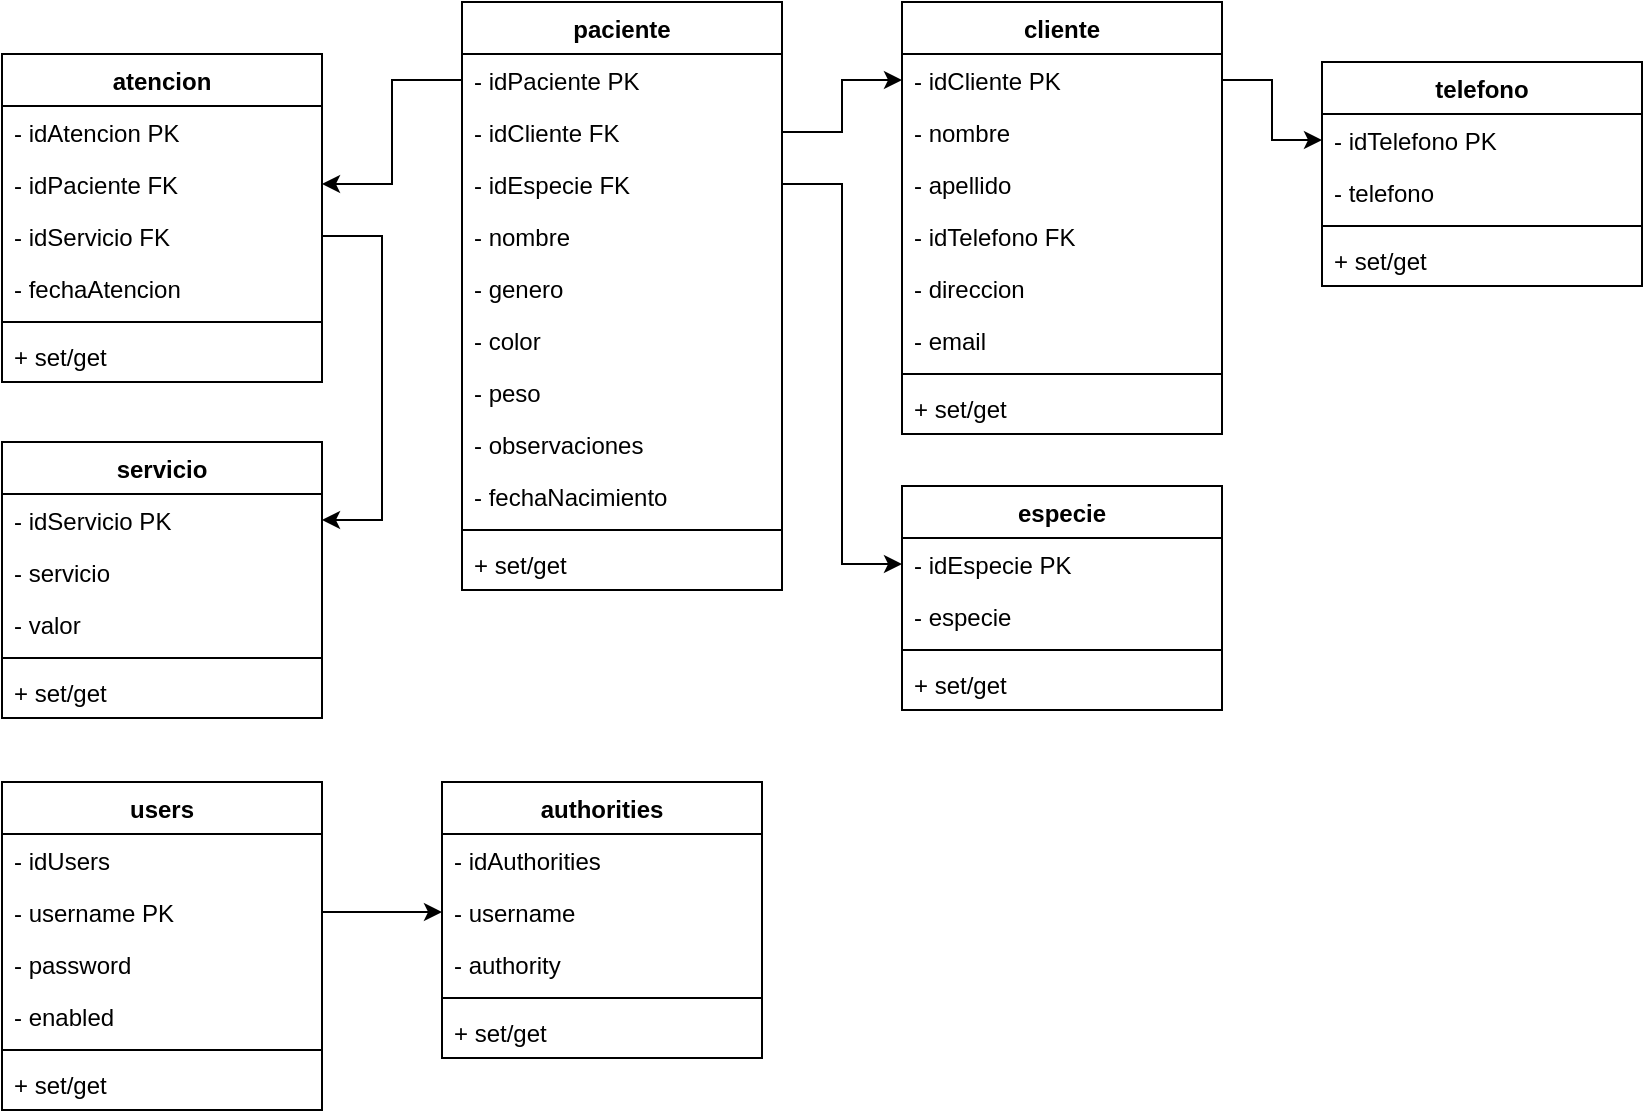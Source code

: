 <mxfile version="21.2.1" type="device">
  <diagram name="Page-1" id="RiIaG8HsTBRRAIt936WJ">
    <mxGraphModel dx="905" dy="828" grid="1" gridSize="10" guides="1" tooltips="1" connect="1" arrows="1" fold="1" page="1" pageScale="1" pageWidth="850" pageHeight="1100" math="0" shadow="0">
      <root>
        <mxCell id="0" />
        <mxCell id="1" parent="0" />
        <mxCell id="rQKGcv5ai2ImxrIud1kd-1" value="paciente" style="swimlane;fontStyle=1;align=center;verticalAlign=top;childLayout=stackLayout;horizontal=1;startSize=26;horizontalStack=0;resizeParent=1;resizeParentMax=0;resizeLast=0;collapsible=1;marginBottom=0;" parent="1" vertex="1">
          <mxGeometry x="240" y="150" width="160" height="294" as="geometry" />
        </mxCell>
        <mxCell id="rQKGcv5ai2ImxrIud1kd-2" value="- idPaciente PK" style="text;strokeColor=none;fillColor=none;align=left;verticalAlign=top;spacingLeft=4;spacingRight=4;overflow=hidden;rotatable=0;points=[[0,0.5],[1,0.5]];portConstraint=eastwest;" parent="rQKGcv5ai2ImxrIud1kd-1" vertex="1">
          <mxGeometry y="26" width="160" height="26" as="geometry" />
        </mxCell>
        <mxCell id="rQKGcv5ai2ImxrIud1kd-18" value="- idCliente FK" style="text;strokeColor=none;fillColor=none;align=left;verticalAlign=top;spacingLeft=4;spacingRight=4;overflow=hidden;rotatable=0;points=[[0,0.5],[1,0.5]];portConstraint=eastwest;" parent="rQKGcv5ai2ImxrIud1kd-1" vertex="1">
          <mxGeometry y="52" width="160" height="26" as="geometry" />
        </mxCell>
        <mxCell id="rQKGcv5ai2ImxrIud1kd-53" value="- idEspecie FK" style="text;strokeColor=none;fillColor=none;align=left;verticalAlign=top;spacingLeft=4;spacingRight=4;overflow=hidden;rotatable=0;points=[[0,0.5],[1,0.5]];portConstraint=eastwest;" parent="rQKGcv5ai2ImxrIud1kd-1" vertex="1">
          <mxGeometry y="78" width="160" height="26" as="geometry" />
        </mxCell>
        <mxCell id="rQKGcv5ai2ImxrIud1kd-5" value="- nombre" style="text;strokeColor=none;fillColor=none;align=left;verticalAlign=top;spacingLeft=4;spacingRight=4;overflow=hidden;rotatable=0;points=[[0,0.5],[1,0.5]];portConstraint=eastwest;" parent="rQKGcv5ai2ImxrIud1kd-1" vertex="1">
          <mxGeometry y="104" width="160" height="26" as="geometry" />
        </mxCell>
        <mxCell id="rQKGcv5ai2ImxrIud1kd-11" value="- genero" style="text;strokeColor=none;fillColor=none;align=left;verticalAlign=top;spacingLeft=4;spacingRight=4;overflow=hidden;rotatable=0;points=[[0,0.5],[1,0.5]];portConstraint=eastwest;" parent="rQKGcv5ai2ImxrIud1kd-1" vertex="1">
          <mxGeometry y="130" width="160" height="26" as="geometry" />
        </mxCell>
        <mxCell id="rQKGcv5ai2ImxrIud1kd-62" value="- color" style="text;strokeColor=none;fillColor=none;align=left;verticalAlign=top;spacingLeft=4;spacingRight=4;overflow=hidden;rotatable=0;points=[[0,0.5],[1,0.5]];portConstraint=eastwest;" parent="rQKGcv5ai2ImxrIud1kd-1" vertex="1">
          <mxGeometry y="156" width="160" height="26" as="geometry" />
        </mxCell>
        <mxCell id="rQKGcv5ai2ImxrIud1kd-68" value="- peso" style="text;strokeColor=none;fillColor=none;align=left;verticalAlign=top;spacingLeft=4;spacingRight=4;overflow=hidden;rotatable=0;points=[[0,0.5],[1,0.5]];portConstraint=eastwest;" parent="rQKGcv5ai2ImxrIud1kd-1" vertex="1">
          <mxGeometry y="182" width="160" height="26" as="geometry" />
        </mxCell>
        <mxCell id="rQKGcv5ai2ImxrIud1kd-69" value="- observaciones" style="text;strokeColor=none;fillColor=none;align=left;verticalAlign=top;spacingLeft=4;spacingRight=4;overflow=hidden;rotatable=0;points=[[0,0.5],[1,0.5]];portConstraint=eastwest;" parent="rQKGcv5ai2ImxrIud1kd-1" vertex="1">
          <mxGeometry y="208" width="160" height="26" as="geometry" />
        </mxCell>
        <mxCell id="rQKGcv5ai2ImxrIud1kd-64" value="- fechaNacimiento" style="text;strokeColor=none;fillColor=none;align=left;verticalAlign=top;spacingLeft=4;spacingRight=4;overflow=hidden;rotatable=0;points=[[0,0.5],[1,0.5]];portConstraint=eastwest;" parent="rQKGcv5ai2ImxrIud1kd-1" vertex="1">
          <mxGeometry y="234" width="160" height="26" as="geometry" />
        </mxCell>
        <mxCell id="rQKGcv5ai2ImxrIud1kd-3" value="" style="line;strokeWidth=1;fillColor=none;align=left;verticalAlign=middle;spacingTop=-1;spacingLeft=3;spacingRight=3;rotatable=0;labelPosition=right;points=[];portConstraint=eastwest;strokeColor=inherit;" parent="rQKGcv5ai2ImxrIud1kd-1" vertex="1">
          <mxGeometry y="260" width="160" height="8" as="geometry" />
        </mxCell>
        <mxCell id="rQKGcv5ai2ImxrIud1kd-4" value="+ set/get" style="text;strokeColor=none;fillColor=none;align=left;verticalAlign=top;spacingLeft=4;spacingRight=4;overflow=hidden;rotatable=0;points=[[0,0.5],[1,0.5]];portConstraint=eastwest;" parent="rQKGcv5ai2ImxrIud1kd-1" vertex="1">
          <mxGeometry y="268" width="160" height="26" as="geometry" />
        </mxCell>
        <mxCell id="rQKGcv5ai2ImxrIud1kd-21" value="telefono" style="swimlane;fontStyle=1;align=center;verticalAlign=top;childLayout=stackLayout;horizontal=1;startSize=26;horizontalStack=0;resizeParent=1;resizeParentMax=0;resizeLast=0;collapsible=1;marginBottom=0;" parent="1" vertex="1">
          <mxGeometry x="670" y="180" width="160" height="112" as="geometry" />
        </mxCell>
        <mxCell id="rQKGcv5ai2ImxrIud1kd-23" value="- idTelefono PK" style="text;strokeColor=none;fillColor=none;align=left;verticalAlign=top;spacingLeft=4;spacingRight=4;overflow=hidden;rotatable=0;points=[[0,0.5],[1,0.5]];portConstraint=eastwest;" parent="rQKGcv5ai2ImxrIud1kd-21" vertex="1">
          <mxGeometry y="26" width="160" height="26" as="geometry" />
        </mxCell>
        <mxCell id="rQKGcv5ai2ImxrIud1kd-24" value="- telefono" style="text;strokeColor=none;fillColor=none;align=left;verticalAlign=top;spacingLeft=4;spacingRight=4;overflow=hidden;rotatable=0;points=[[0,0.5],[1,0.5]];portConstraint=eastwest;" parent="rQKGcv5ai2ImxrIud1kd-21" vertex="1">
          <mxGeometry y="52" width="160" height="26" as="geometry" />
        </mxCell>
        <mxCell id="rQKGcv5ai2ImxrIud1kd-26" value="" style="line;strokeWidth=1;fillColor=none;align=left;verticalAlign=middle;spacingTop=-1;spacingLeft=3;spacingRight=3;rotatable=0;labelPosition=right;points=[];portConstraint=eastwest;strokeColor=inherit;" parent="rQKGcv5ai2ImxrIud1kd-21" vertex="1">
          <mxGeometry y="78" width="160" height="8" as="geometry" />
        </mxCell>
        <mxCell id="rQKGcv5ai2ImxrIud1kd-27" value="+ set/get" style="text;strokeColor=none;fillColor=none;align=left;verticalAlign=top;spacingLeft=4;spacingRight=4;overflow=hidden;rotatable=0;points=[[0,0.5],[1,0.5]];portConstraint=eastwest;" parent="rQKGcv5ai2ImxrIud1kd-21" vertex="1">
          <mxGeometry y="86" width="160" height="26" as="geometry" />
        </mxCell>
        <mxCell id="rQKGcv5ai2ImxrIud1kd-54" value="especie" style="swimlane;fontStyle=1;align=center;verticalAlign=top;childLayout=stackLayout;horizontal=1;startSize=26;horizontalStack=0;resizeParent=1;resizeParentMax=0;resizeLast=0;collapsible=1;marginBottom=0;" parent="1" vertex="1">
          <mxGeometry x="460" y="392" width="160" height="112" as="geometry" />
        </mxCell>
        <mxCell id="rQKGcv5ai2ImxrIud1kd-55" value="- idEspecie PK" style="text;strokeColor=none;fillColor=none;align=left;verticalAlign=top;spacingLeft=4;spacingRight=4;overflow=hidden;rotatable=0;points=[[0,0.5],[1,0.5]];portConstraint=eastwest;" parent="rQKGcv5ai2ImxrIud1kd-54" vertex="1">
          <mxGeometry y="26" width="160" height="26" as="geometry" />
        </mxCell>
        <mxCell id="rQKGcv5ai2ImxrIud1kd-56" value="- especie" style="text;strokeColor=none;fillColor=none;align=left;verticalAlign=top;spacingLeft=4;spacingRight=4;overflow=hidden;rotatable=0;points=[[0,0.5],[1,0.5]];portConstraint=eastwest;" parent="rQKGcv5ai2ImxrIud1kd-54" vertex="1">
          <mxGeometry y="52" width="160" height="26" as="geometry" />
        </mxCell>
        <mxCell id="rQKGcv5ai2ImxrIud1kd-57" value="" style="line;strokeWidth=1;fillColor=none;align=left;verticalAlign=middle;spacingTop=-1;spacingLeft=3;spacingRight=3;rotatable=0;labelPosition=right;points=[];portConstraint=eastwest;strokeColor=inherit;" parent="rQKGcv5ai2ImxrIud1kd-54" vertex="1">
          <mxGeometry y="78" width="160" height="8" as="geometry" />
        </mxCell>
        <mxCell id="rQKGcv5ai2ImxrIud1kd-58" value="+ set/get" style="text;strokeColor=none;fillColor=none;align=left;verticalAlign=top;spacingLeft=4;spacingRight=4;overflow=hidden;rotatable=0;points=[[0,0.5],[1,0.5]];portConstraint=eastwest;" parent="rQKGcv5ai2ImxrIud1kd-54" vertex="1">
          <mxGeometry y="86" width="160" height="26" as="geometry" />
        </mxCell>
        <mxCell id="rQKGcv5ai2ImxrIud1kd-35" value="atencion" style="swimlane;fontStyle=1;align=center;verticalAlign=top;childLayout=stackLayout;horizontal=1;startSize=26;horizontalStack=0;resizeParent=1;resizeParentMax=0;resizeLast=0;collapsible=1;marginBottom=0;" parent="1" vertex="1">
          <mxGeometry x="10" y="176" width="160" height="164" as="geometry" />
        </mxCell>
        <mxCell id="rQKGcv5ai2ImxrIud1kd-36" value="- idAtencion PK" style="text;strokeColor=none;fillColor=none;align=left;verticalAlign=top;spacingLeft=4;spacingRight=4;overflow=hidden;rotatable=0;points=[[0,0.5],[1,0.5]];portConstraint=eastwest;" parent="rQKGcv5ai2ImxrIud1kd-35" vertex="1">
          <mxGeometry y="26" width="160" height="26" as="geometry" />
        </mxCell>
        <mxCell id="rQKGcv5ai2ImxrIud1kd-47" value="- idPaciente FK" style="text;strokeColor=none;fillColor=none;align=left;verticalAlign=top;spacingLeft=4;spacingRight=4;overflow=hidden;rotatable=0;points=[[0,0.5],[1,0.5]];portConstraint=eastwest;" parent="rQKGcv5ai2ImxrIud1kd-35" vertex="1">
          <mxGeometry y="52" width="160" height="26" as="geometry" />
        </mxCell>
        <mxCell id="rQKGcv5ai2ImxrIud1kd-37" value="- idServicio FK" style="text;strokeColor=none;fillColor=none;align=left;verticalAlign=top;spacingLeft=4;spacingRight=4;overflow=hidden;rotatable=0;points=[[0,0.5],[1,0.5]];portConstraint=eastwest;" parent="rQKGcv5ai2ImxrIud1kd-35" vertex="1">
          <mxGeometry y="78" width="160" height="26" as="geometry" />
        </mxCell>
        <mxCell id="rQKGcv5ai2ImxrIud1kd-60" value="- fechaAtencion" style="text;strokeColor=none;fillColor=none;align=left;verticalAlign=top;spacingLeft=4;spacingRight=4;overflow=hidden;rotatable=0;points=[[0,0.5],[1,0.5]];portConstraint=eastwest;" parent="rQKGcv5ai2ImxrIud1kd-35" vertex="1">
          <mxGeometry y="104" width="160" height="26" as="geometry" />
        </mxCell>
        <mxCell id="rQKGcv5ai2ImxrIud1kd-38" value="" style="line;strokeWidth=1;fillColor=none;align=left;verticalAlign=middle;spacingTop=-1;spacingLeft=3;spacingRight=3;rotatable=0;labelPosition=right;points=[];portConstraint=eastwest;strokeColor=inherit;" parent="rQKGcv5ai2ImxrIud1kd-35" vertex="1">
          <mxGeometry y="130" width="160" height="8" as="geometry" />
        </mxCell>
        <mxCell id="rQKGcv5ai2ImxrIud1kd-39" value="+ set/get" style="text;strokeColor=none;fillColor=none;align=left;verticalAlign=top;spacingLeft=4;spacingRight=4;overflow=hidden;rotatable=0;points=[[0,0.5],[1,0.5]];portConstraint=eastwest;" parent="rQKGcv5ai2ImxrIud1kd-35" vertex="1">
          <mxGeometry y="138" width="160" height="26" as="geometry" />
        </mxCell>
        <mxCell id="rQKGcv5ai2ImxrIud1kd-40" value="servicio" style="swimlane;fontStyle=1;align=center;verticalAlign=top;childLayout=stackLayout;horizontal=1;startSize=26;horizontalStack=0;resizeParent=1;resizeParentMax=0;resizeLast=0;collapsible=1;marginBottom=0;" parent="1" vertex="1">
          <mxGeometry x="10" y="370" width="160" height="138" as="geometry" />
        </mxCell>
        <mxCell id="rQKGcv5ai2ImxrIud1kd-41" value="- idServicio PK" style="text;strokeColor=none;fillColor=none;align=left;verticalAlign=top;spacingLeft=4;spacingRight=4;overflow=hidden;rotatable=0;points=[[0,0.5],[1,0.5]];portConstraint=eastwest;" parent="rQKGcv5ai2ImxrIud1kd-40" vertex="1">
          <mxGeometry y="26" width="160" height="26" as="geometry" />
        </mxCell>
        <mxCell id="rQKGcv5ai2ImxrIud1kd-42" value="- servicio" style="text;strokeColor=none;fillColor=none;align=left;verticalAlign=top;spacingLeft=4;spacingRight=4;overflow=hidden;rotatable=0;points=[[0,0.5],[1,0.5]];portConstraint=eastwest;" parent="rQKGcv5ai2ImxrIud1kd-40" vertex="1">
          <mxGeometry y="52" width="160" height="26" as="geometry" />
        </mxCell>
        <mxCell id="rQKGcv5ai2ImxrIud1kd-61" value="- valor" style="text;strokeColor=none;fillColor=none;align=left;verticalAlign=top;spacingLeft=4;spacingRight=4;overflow=hidden;rotatable=0;points=[[0,0.5],[1,0.5]];portConstraint=eastwest;" parent="rQKGcv5ai2ImxrIud1kd-40" vertex="1">
          <mxGeometry y="78" width="160" height="26" as="geometry" />
        </mxCell>
        <mxCell id="rQKGcv5ai2ImxrIud1kd-43" value="" style="line;strokeWidth=1;fillColor=none;align=left;verticalAlign=middle;spacingTop=-1;spacingLeft=3;spacingRight=3;rotatable=0;labelPosition=right;points=[];portConstraint=eastwest;strokeColor=inherit;" parent="rQKGcv5ai2ImxrIud1kd-40" vertex="1">
          <mxGeometry y="104" width="160" height="8" as="geometry" />
        </mxCell>
        <mxCell id="rQKGcv5ai2ImxrIud1kd-44" value="+ set/get" style="text;strokeColor=none;fillColor=none;align=left;verticalAlign=top;spacingLeft=4;spacingRight=4;overflow=hidden;rotatable=0;points=[[0,0.5],[1,0.5]];portConstraint=eastwest;" parent="rQKGcv5ai2ImxrIud1kd-40" vertex="1">
          <mxGeometry y="112" width="160" height="26" as="geometry" />
        </mxCell>
        <mxCell id="BzBO5aPkTUszwOfswQvX-1" value="users" style="swimlane;fontStyle=1;align=center;verticalAlign=top;childLayout=stackLayout;horizontal=1;startSize=26;horizontalStack=0;resizeParent=1;resizeParentMax=0;resizeLast=0;collapsible=1;marginBottom=0;" parent="1" vertex="1">
          <mxGeometry x="10" y="540" width="160" height="164" as="geometry" />
        </mxCell>
        <mxCell id="BzBO5aPkTUszwOfswQvX-2" value="- idUsers" style="text;strokeColor=none;fillColor=none;align=left;verticalAlign=top;spacingLeft=4;spacingRight=4;overflow=hidden;rotatable=0;points=[[0,0.5],[1,0.5]];portConstraint=eastwest;" parent="BzBO5aPkTUszwOfswQvX-1" vertex="1">
          <mxGeometry y="26" width="160" height="26" as="geometry" />
        </mxCell>
        <mxCell id="BzBO5aPkTUszwOfswQvX-3" value="- username PK" style="text;strokeColor=none;fillColor=none;align=left;verticalAlign=top;spacingLeft=4;spacingRight=4;overflow=hidden;rotatable=0;points=[[0,0.5],[1,0.5]];portConstraint=eastwest;" parent="BzBO5aPkTUszwOfswQvX-1" vertex="1">
          <mxGeometry y="52" width="160" height="26" as="geometry" />
        </mxCell>
        <mxCell id="BzBO5aPkTUszwOfswQvX-4" value="- password" style="text;strokeColor=none;fillColor=none;align=left;verticalAlign=top;spacingLeft=4;spacingRight=4;overflow=hidden;rotatable=0;points=[[0,0.5],[1,0.5]];portConstraint=eastwest;" parent="BzBO5aPkTUszwOfswQvX-1" vertex="1">
          <mxGeometry y="78" width="160" height="26" as="geometry" />
        </mxCell>
        <mxCell id="BzBO5aPkTUszwOfswQvX-7" value="- enabled" style="text;strokeColor=none;fillColor=none;align=left;verticalAlign=top;spacingLeft=4;spacingRight=4;overflow=hidden;rotatable=0;points=[[0,0.5],[1,0.5]];portConstraint=eastwest;" parent="BzBO5aPkTUszwOfswQvX-1" vertex="1">
          <mxGeometry y="104" width="160" height="26" as="geometry" />
        </mxCell>
        <mxCell id="BzBO5aPkTUszwOfswQvX-5" value="" style="line;strokeWidth=1;fillColor=none;align=left;verticalAlign=middle;spacingTop=-1;spacingLeft=3;spacingRight=3;rotatable=0;labelPosition=right;points=[];portConstraint=eastwest;strokeColor=inherit;" parent="BzBO5aPkTUszwOfswQvX-1" vertex="1">
          <mxGeometry y="130" width="160" height="8" as="geometry" />
        </mxCell>
        <mxCell id="BzBO5aPkTUszwOfswQvX-6" value="+ set/get" style="text;strokeColor=none;fillColor=none;align=left;verticalAlign=top;spacingLeft=4;spacingRight=4;overflow=hidden;rotatable=0;points=[[0,0.5],[1,0.5]];portConstraint=eastwest;" parent="BzBO5aPkTUszwOfswQvX-1" vertex="1">
          <mxGeometry y="138" width="160" height="26" as="geometry" />
        </mxCell>
        <mxCell id="BzBO5aPkTUszwOfswQvX-8" value="authorities" style="swimlane;fontStyle=1;align=center;verticalAlign=top;childLayout=stackLayout;horizontal=1;startSize=26;horizontalStack=0;resizeParent=1;resizeParentMax=0;resizeLast=0;collapsible=1;marginBottom=0;" parent="1" vertex="1">
          <mxGeometry x="230" y="540" width="160" height="138" as="geometry" />
        </mxCell>
        <mxCell id="BzBO5aPkTUszwOfswQvX-9" value="- idAuthorities" style="text;strokeColor=none;fillColor=none;align=left;verticalAlign=top;spacingLeft=4;spacingRight=4;overflow=hidden;rotatable=0;points=[[0,0.5],[1,0.5]];portConstraint=eastwest;" parent="BzBO5aPkTUszwOfswQvX-8" vertex="1">
          <mxGeometry y="26" width="160" height="26" as="geometry" />
        </mxCell>
        <mxCell id="BzBO5aPkTUszwOfswQvX-10" value="- username" style="text;strokeColor=none;fillColor=none;align=left;verticalAlign=top;spacingLeft=4;spacingRight=4;overflow=hidden;rotatable=0;points=[[0,0.5],[1,0.5]];portConstraint=eastwest;" parent="BzBO5aPkTUszwOfswQvX-8" vertex="1">
          <mxGeometry y="52" width="160" height="26" as="geometry" />
        </mxCell>
        <mxCell id="BzBO5aPkTUszwOfswQvX-11" value="- authority" style="text;strokeColor=none;fillColor=none;align=left;verticalAlign=top;spacingLeft=4;spacingRight=4;overflow=hidden;rotatable=0;points=[[0,0.5],[1,0.5]];portConstraint=eastwest;" parent="BzBO5aPkTUszwOfswQvX-8" vertex="1">
          <mxGeometry y="78" width="160" height="26" as="geometry" />
        </mxCell>
        <mxCell id="BzBO5aPkTUszwOfswQvX-13" value="" style="line;strokeWidth=1;fillColor=none;align=left;verticalAlign=middle;spacingTop=-1;spacingLeft=3;spacingRight=3;rotatable=0;labelPosition=right;points=[];portConstraint=eastwest;strokeColor=inherit;" parent="BzBO5aPkTUszwOfswQvX-8" vertex="1">
          <mxGeometry y="104" width="160" height="8" as="geometry" />
        </mxCell>
        <mxCell id="BzBO5aPkTUszwOfswQvX-14" value="+ set/get" style="text;strokeColor=none;fillColor=none;align=left;verticalAlign=top;spacingLeft=4;spacingRight=4;overflow=hidden;rotatable=0;points=[[0,0.5],[1,0.5]];portConstraint=eastwest;" parent="BzBO5aPkTUszwOfswQvX-8" vertex="1">
          <mxGeometry y="112" width="160" height="26" as="geometry" />
        </mxCell>
        <mxCell id="rQKGcv5ai2ImxrIud1kd-12" value="cliente" style="swimlane;fontStyle=1;align=center;verticalAlign=top;childLayout=stackLayout;horizontal=1;startSize=26;horizontalStack=0;resizeParent=1;resizeParentMax=0;resizeLast=0;collapsible=1;marginBottom=0;" parent="1" vertex="1">
          <mxGeometry x="460" y="150" width="160" height="216" as="geometry" />
        </mxCell>
        <mxCell id="rQKGcv5ai2ImxrIud1kd-13" value="- idCliente PK" style="text;strokeColor=none;fillColor=none;align=left;verticalAlign=top;spacingLeft=4;spacingRight=4;overflow=hidden;rotatable=0;points=[[0,0.5],[1,0.5]];portConstraint=eastwest;" parent="rQKGcv5ai2ImxrIud1kd-12" vertex="1">
          <mxGeometry y="26" width="160" height="26" as="geometry" />
        </mxCell>
        <mxCell id="rQKGcv5ai2ImxrIud1kd-14" value="- nombre" style="text;strokeColor=none;fillColor=none;align=left;verticalAlign=top;spacingLeft=4;spacingRight=4;overflow=hidden;rotatable=0;points=[[0,0.5],[1,0.5]];portConstraint=eastwest;" parent="rQKGcv5ai2ImxrIud1kd-12" vertex="1">
          <mxGeometry y="52" width="160" height="26" as="geometry" />
        </mxCell>
        <mxCell id="rQKGcv5ai2ImxrIud1kd-15" value="- apellido" style="text;strokeColor=none;fillColor=none;align=left;verticalAlign=top;spacingLeft=4;spacingRight=4;overflow=hidden;rotatable=0;points=[[0,0.5],[1,0.5]];portConstraint=eastwest;" parent="rQKGcv5ai2ImxrIud1kd-12" vertex="1">
          <mxGeometry y="78" width="160" height="26" as="geometry" />
        </mxCell>
        <mxCell id="rQKGcv5ai2ImxrIud1kd-20" value="- idTelefono FK" style="text;strokeColor=none;fillColor=none;align=left;verticalAlign=top;spacingLeft=4;spacingRight=4;overflow=hidden;rotatable=0;points=[[0,0.5],[1,0.5]];portConstraint=eastwest;" parent="rQKGcv5ai2ImxrIud1kd-12" vertex="1">
          <mxGeometry y="104" width="160" height="26" as="geometry" />
        </mxCell>
        <mxCell id="rQKGcv5ai2ImxrIud1kd-34" value="- direccion" style="text;strokeColor=none;fillColor=none;align=left;verticalAlign=top;spacingLeft=4;spacingRight=4;overflow=hidden;rotatable=0;points=[[0,0.5],[1,0.5]];portConstraint=eastwest;" parent="rQKGcv5ai2ImxrIud1kd-12" vertex="1">
          <mxGeometry y="130" width="160" height="26" as="geometry" />
        </mxCell>
        <mxCell id="rQKGcv5ai2ImxrIud1kd-63" value="- email" style="text;strokeColor=none;fillColor=none;align=left;verticalAlign=top;spacingLeft=4;spacingRight=4;overflow=hidden;rotatable=0;points=[[0,0.5],[1,0.5]];portConstraint=eastwest;" parent="rQKGcv5ai2ImxrIud1kd-12" vertex="1">
          <mxGeometry y="156" width="160" height="26" as="geometry" />
        </mxCell>
        <mxCell id="rQKGcv5ai2ImxrIud1kd-16" value="" style="line;strokeWidth=1;fillColor=none;align=left;verticalAlign=middle;spacingTop=-1;spacingLeft=3;spacingRight=3;rotatable=0;labelPosition=right;points=[];portConstraint=eastwest;strokeColor=inherit;" parent="rQKGcv5ai2ImxrIud1kd-12" vertex="1">
          <mxGeometry y="182" width="160" height="8" as="geometry" />
        </mxCell>
        <mxCell id="rQKGcv5ai2ImxrIud1kd-17" value="+ set/get" style="text;strokeColor=none;fillColor=none;align=left;verticalAlign=top;spacingLeft=4;spacingRight=4;overflow=hidden;rotatable=0;points=[[0,0.5],[1,0.5]];portConstraint=eastwest;" parent="rQKGcv5ai2ImxrIud1kd-12" vertex="1">
          <mxGeometry y="190" width="160" height="26" as="geometry" />
        </mxCell>
        <mxCell id="rQKGcv5ai2ImxrIud1kd-19" style="edgeStyle=orthogonalEdgeStyle;rounded=0;orthogonalLoop=1;jettySize=auto;html=1;" parent="1" source="rQKGcv5ai2ImxrIud1kd-18" target="rQKGcv5ai2ImxrIud1kd-13" edge="1">
          <mxGeometry relative="1" as="geometry" />
        </mxCell>
        <mxCell id="rQKGcv5ai2ImxrIud1kd-29" style="edgeStyle=orthogonalEdgeStyle;rounded=0;orthogonalLoop=1;jettySize=auto;html=1;" parent="1" source="rQKGcv5ai2ImxrIud1kd-13" target="rQKGcv5ai2ImxrIud1kd-23" edge="1">
          <mxGeometry relative="1" as="geometry" />
        </mxCell>
        <mxCell id="rQKGcv5ai2ImxrIud1kd-59" style="edgeStyle=orthogonalEdgeStyle;rounded=0;orthogonalLoop=1;jettySize=auto;html=1;" parent="1" source="rQKGcv5ai2ImxrIud1kd-53" target="rQKGcv5ai2ImxrIud1kd-55" edge="1">
          <mxGeometry relative="1" as="geometry" />
        </mxCell>
        <mxCell id="rQKGcv5ai2ImxrIud1kd-66" style="edgeStyle=orthogonalEdgeStyle;rounded=0;orthogonalLoop=1;jettySize=auto;html=1;" parent="1" source="rQKGcv5ai2ImxrIud1kd-2" target="rQKGcv5ai2ImxrIud1kd-47" edge="1">
          <mxGeometry relative="1" as="geometry" />
        </mxCell>
        <mxCell id="rQKGcv5ai2ImxrIud1kd-67" style="edgeStyle=orthogonalEdgeStyle;rounded=0;orthogonalLoop=1;jettySize=auto;html=1;" parent="1" source="rQKGcv5ai2ImxrIud1kd-37" target="rQKGcv5ai2ImxrIud1kd-41" edge="1">
          <mxGeometry relative="1" as="geometry">
            <Array as="points">
              <mxPoint x="200" y="267" />
              <mxPoint x="200" y="409" />
            </Array>
          </mxGeometry>
        </mxCell>
        <mxCell id="BzBO5aPkTUszwOfswQvX-15" style="edgeStyle=orthogonalEdgeStyle;rounded=0;orthogonalLoop=1;jettySize=auto;html=1;entryX=0;entryY=0.5;entryDx=0;entryDy=0;" parent="1" source="BzBO5aPkTUszwOfswQvX-3" target="BzBO5aPkTUszwOfswQvX-10" edge="1">
          <mxGeometry relative="1" as="geometry" />
        </mxCell>
      </root>
    </mxGraphModel>
  </diagram>
</mxfile>

